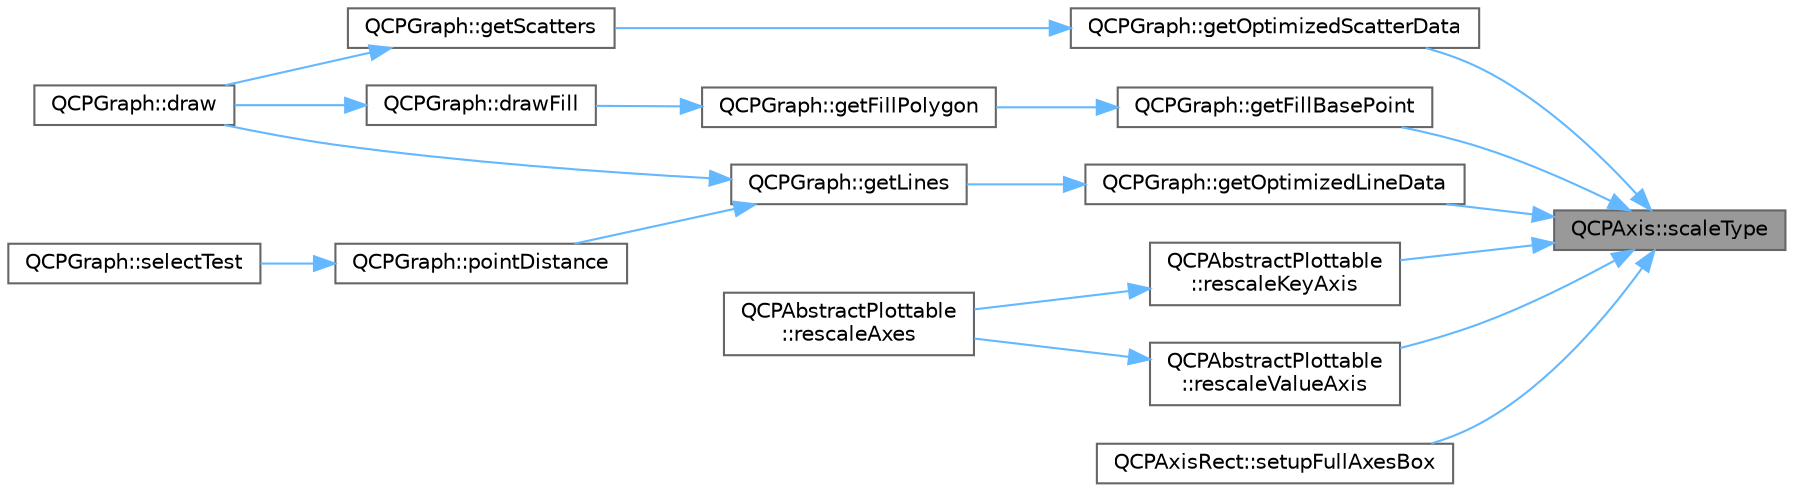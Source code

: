 digraph "QCPAxis::scaleType"
{
 // LATEX_PDF_SIZE
  bgcolor="transparent";
  edge [fontname=Helvetica,fontsize=10,labelfontname=Helvetica,labelfontsize=10];
  node [fontname=Helvetica,fontsize=10,shape=box,height=0.2,width=0.4];
  rankdir="RL";
  Node1 [label="QCPAxis::scaleType",height=0.2,width=0.4,color="gray40", fillcolor="grey60", style="filled", fontcolor="black",tooltip=" "];
  Node1 -> Node2 [dir="back",color="steelblue1",style="solid"];
  Node2 [label="QCPGraph::getFillBasePoint",height=0.2,width=0.4,color="grey40", fillcolor="white", style="filled",URL="$class_q_c_p_graph.html#a13f2c756f3114703159c2e604783e208",tooltip=" "];
  Node2 -> Node3 [dir="back",color="steelblue1",style="solid"];
  Node3 [label="QCPGraph::getFillPolygon",height=0.2,width=0.4,color="grey40", fillcolor="white", style="filled",URL="$class_q_c_p_graph.html#af73d5fe97cde966785bfd67201e44391",tooltip=" "];
  Node3 -> Node4 [dir="back",color="steelblue1",style="solid"];
  Node4 [label="QCPGraph::drawFill",height=0.2,width=0.4,color="grey40", fillcolor="white", style="filled",URL="$class_q_c_p_graph.html#a67c5ea573f604efd8bf121a0b7a380d1",tooltip=" "];
  Node4 -> Node5 [dir="back",color="steelblue1",style="solid"];
  Node5 [label="QCPGraph::draw",height=0.2,width=0.4,color="grey40", fillcolor="white", style="filled",URL="$class_q_c_p_graph.html#a2b0849598f06e834b43ce18cd13bcdc3",tooltip=" "];
  Node1 -> Node6 [dir="back",color="steelblue1",style="solid"];
  Node6 [label="QCPGraph::getOptimizedLineData",height=0.2,width=0.4,color="grey40", fillcolor="white", style="filled",URL="$class_q_c_p_graph.html#a1fed1c9d627d9d3b49a6206cc2e60fe1",tooltip=" "];
  Node6 -> Node7 [dir="back",color="steelblue1",style="solid"];
  Node7 [label="QCPGraph::getLines",height=0.2,width=0.4,color="grey40", fillcolor="white", style="filled",URL="$class_q_c_p_graph.html#a563c6da2126300a4d9d2bdee30dad040",tooltip=" "];
  Node7 -> Node5 [dir="back",color="steelblue1",style="solid"];
  Node7 -> Node8 [dir="back",color="steelblue1",style="solid"];
  Node8 [label="QCPGraph::pointDistance",height=0.2,width=0.4,color="grey40", fillcolor="white", style="filled",URL="$class_q_c_p_graph.html#a89acf99c0b52b8eecb2438adf7ec0170",tooltip=" "];
  Node8 -> Node9 [dir="back",color="steelblue1",style="solid"];
  Node9 [label="QCPGraph::selectTest",height=0.2,width=0.4,color="grey40", fillcolor="white", style="filled",URL="$class_q_c_p_graph.html#a6d669d04462d272c6aa0e5f85846d673",tooltip=" "];
  Node1 -> Node10 [dir="back",color="steelblue1",style="solid"];
  Node10 [label="QCPGraph::getOptimizedScatterData",height=0.2,width=0.4,color="grey40", fillcolor="white", style="filled",URL="$class_q_c_p_graph.html#a5423245898537e375b9364cf26e89aea",tooltip=" "];
  Node10 -> Node11 [dir="back",color="steelblue1",style="solid"];
  Node11 [label="QCPGraph::getScatters",height=0.2,width=0.4,color="grey40", fillcolor="white", style="filled",URL="$class_q_c_p_graph.html#a9d7ba5904fdcaca413222335d4b283c3",tooltip=" "];
  Node11 -> Node5 [dir="back",color="steelblue1",style="solid"];
  Node1 -> Node12 [dir="back",color="steelblue1",style="solid"];
  Node12 [label="QCPAbstractPlottable\l::rescaleKeyAxis",height=0.2,width=0.4,color="grey40", fillcolor="white", style="filled",URL="$class_q_c_p_abstract_plottable.html#ae96b83c961e257da116c6acf9c7da308",tooltip=" "];
  Node12 -> Node13 [dir="back",color="steelblue1",style="solid"];
  Node13 [label="QCPAbstractPlottable\l::rescaleAxes",height=0.2,width=0.4,color="grey40", fillcolor="white", style="filled",URL="$class_q_c_p_abstract_plottable.html#a1491c4a606bccd2d09e65e11b79eb882",tooltip=" "];
  Node1 -> Node14 [dir="back",color="steelblue1",style="solid"];
  Node14 [label="QCPAbstractPlottable\l::rescaleValueAxis",height=0.2,width=0.4,color="grey40", fillcolor="white", style="filled",URL="$class_q_c_p_abstract_plottable.html#a714eaf36b12434cd71846215504db82e",tooltip=" "];
  Node14 -> Node13 [dir="back",color="steelblue1",style="solid"];
  Node1 -> Node15 [dir="back",color="steelblue1",style="solid"];
  Node15 [label="QCPAxisRect::setupFullAxesBox",height=0.2,width=0.4,color="grey40", fillcolor="white", style="filled",URL="$class_q_c_p_axis_rect.html#a5fa906175447b14206954f77fc7f1ef4",tooltip=" "];
}
